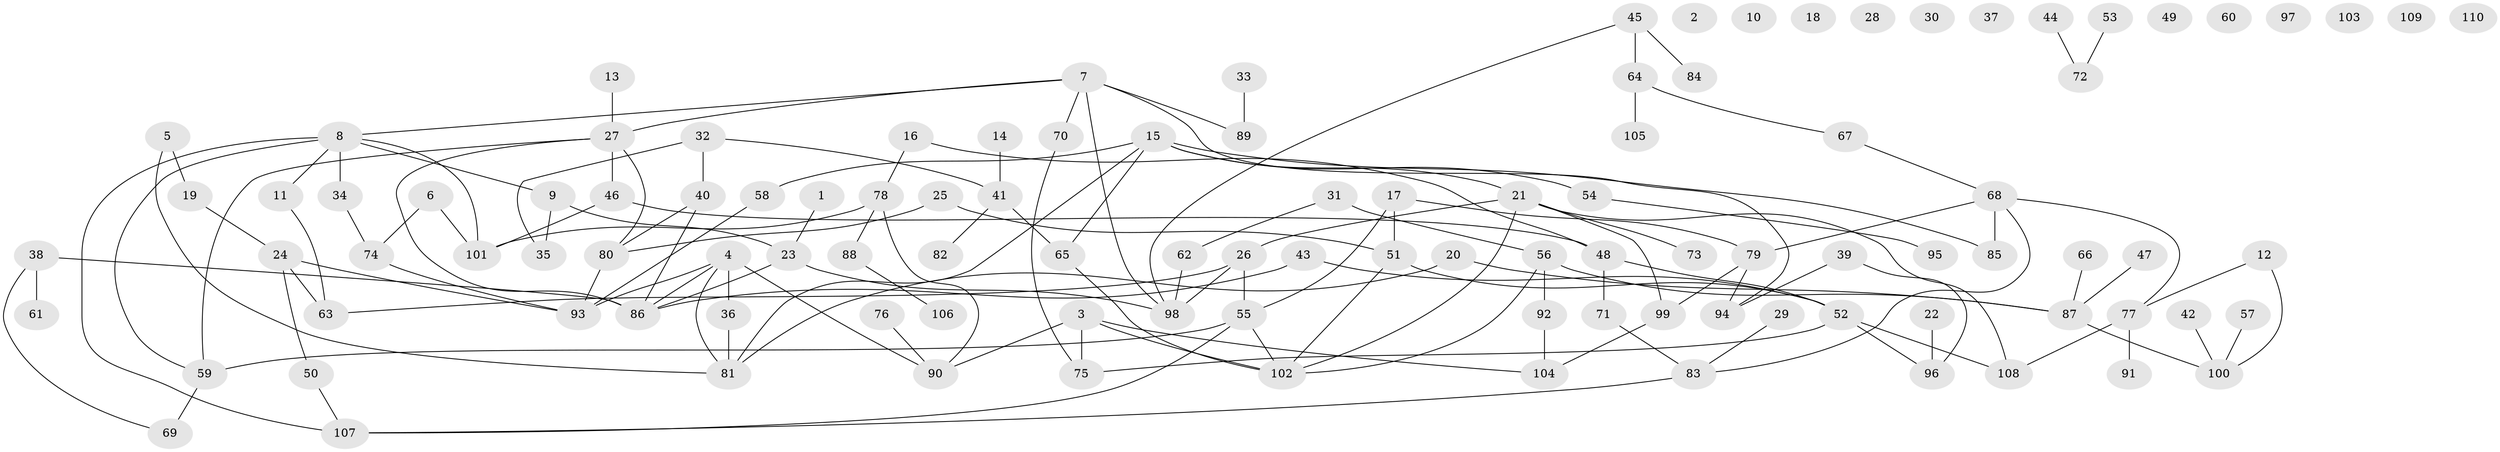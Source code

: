 // coarse degree distribution, {9: 0.046511627906976744, 6: 0.13953488372093023, 2: 0.09302325581395349, 4: 0.23255813953488372, 7: 0.023255813953488372, 3: 0.16279069767441862, 5: 0.09302325581395349, 8: 0.023255813953488372, 1: 0.18604651162790697}
// Generated by graph-tools (version 1.1) at 2025/48/03/04/25 22:48:32]
// undirected, 110 vertices, 141 edges
graph export_dot {
  node [color=gray90,style=filled];
  1;
  2;
  3;
  4;
  5;
  6;
  7;
  8;
  9;
  10;
  11;
  12;
  13;
  14;
  15;
  16;
  17;
  18;
  19;
  20;
  21;
  22;
  23;
  24;
  25;
  26;
  27;
  28;
  29;
  30;
  31;
  32;
  33;
  34;
  35;
  36;
  37;
  38;
  39;
  40;
  41;
  42;
  43;
  44;
  45;
  46;
  47;
  48;
  49;
  50;
  51;
  52;
  53;
  54;
  55;
  56;
  57;
  58;
  59;
  60;
  61;
  62;
  63;
  64;
  65;
  66;
  67;
  68;
  69;
  70;
  71;
  72;
  73;
  74;
  75;
  76;
  77;
  78;
  79;
  80;
  81;
  82;
  83;
  84;
  85;
  86;
  87;
  88;
  89;
  90;
  91;
  92;
  93;
  94;
  95;
  96;
  97;
  98;
  99;
  100;
  101;
  102;
  103;
  104;
  105;
  106;
  107;
  108;
  109;
  110;
  1 -- 23;
  3 -- 75;
  3 -- 90;
  3 -- 102;
  3 -- 104;
  4 -- 36;
  4 -- 81;
  4 -- 86;
  4 -- 90;
  4 -- 93;
  5 -- 19;
  5 -- 81;
  6 -- 74;
  6 -- 101;
  7 -- 8;
  7 -- 27;
  7 -- 70;
  7 -- 89;
  7 -- 94;
  7 -- 98;
  8 -- 9;
  8 -- 11;
  8 -- 34;
  8 -- 59;
  8 -- 101;
  8 -- 107;
  9 -- 23;
  9 -- 35;
  11 -- 63;
  12 -- 77;
  12 -- 100;
  13 -- 27;
  14 -- 41;
  15 -- 21;
  15 -- 54;
  15 -- 58;
  15 -- 65;
  15 -- 81;
  15 -- 85;
  16 -- 48;
  16 -- 78;
  17 -- 51;
  17 -- 55;
  17 -- 79;
  19 -- 24;
  20 -- 81;
  20 -- 87;
  21 -- 26;
  21 -- 73;
  21 -- 99;
  21 -- 102;
  21 -- 108;
  22 -- 96;
  23 -- 86;
  23 -- 98;
  24 -- 50;
  24 -- 63;
  24 -- 93;
  25 -- 51;
  25 -- 80;
  26 -- 55;
  26 -- 63;
  26 -- 98;
  27 -- 46;
  27 -- 59;
  27 -- 80;
  27 -- 86;
  29 -- 83;
  31 -- 56;
  31 -- 62;
  32 -- 35;
  32 -- 40;
  32 -- 41;
  33 -- 89;
  34 -- 74;
  36 -- 81;
  38 -- 61;
  38 -- 69;
  38 -- 86;
  39 -- 94;
  39 -- 96;
  40 -- 80;
  40 -- 86;
  41 -- 65;
  41 -- 82;
  42 -- 100;
  43 -- 52;
  43 -- 86;
  44 -- 72;
  45 -- 64;
  45 -- 84;
  45 -- 98;
  46 -- 48;
  46 -- 101;
  47 -- 87;
  48 -- 52;
  48 -- 71;
  50 -- 107;
  51 -- 52;
  51 -- 102;
  52 -- 75;
  52 -- 96;
  52 -- 108;
  53 -- 72;
  54 -- 95;
  55 -- 59;
  55 -- 102;
  55 -- 107;
  56 -- 87;
  56 -- 92;
  56 -- 102;
  57 -- 100;
  58 -- 93;
  59 -- 69;
  62 -- 98;
  64 -- 67;
  64 -- 105;
  65 -- 102;
  66 -- 87;
  67 -- 68;
  68 -- 77;
  68 -- 79;
  68 -- 83;
  68 -- 85;
  70 -- 75;
  71 -- 83;
  74 -- 93;
  76 -- 90;
  77 -- 91;
  77 -- 108;
  78 -- 88;
  78 -- 90;
  78 -- 101;
  79 -- 94;
  79 -- 99;
  80 -- 93;
  83 -- 107;
  87 -- 100;
  88 -- 106;
  92 -- 104;
  99 -- 104;
}
